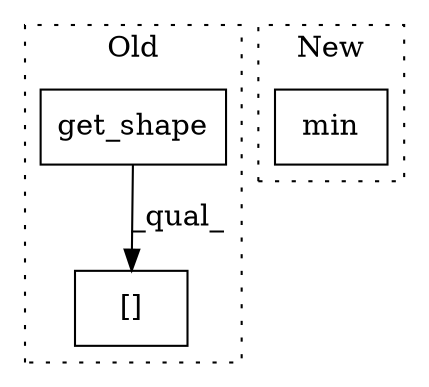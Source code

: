 digraph G {
subgraph cluster0 {
1 [label="get_shape" a="32" s="3877" l="11" shape="box"];
3 [label="[]" a="2" s="3869,3890" l="20,1" shape="box"];
label = "Old";
style="dotted";
}
subgraph cluster1 {
2 [label="min" a="32" s="3971,3987" l="4,1" shape="box"];
label = "New";
style="dotted";
}
1 -> 3 [label="_qual_"];
}